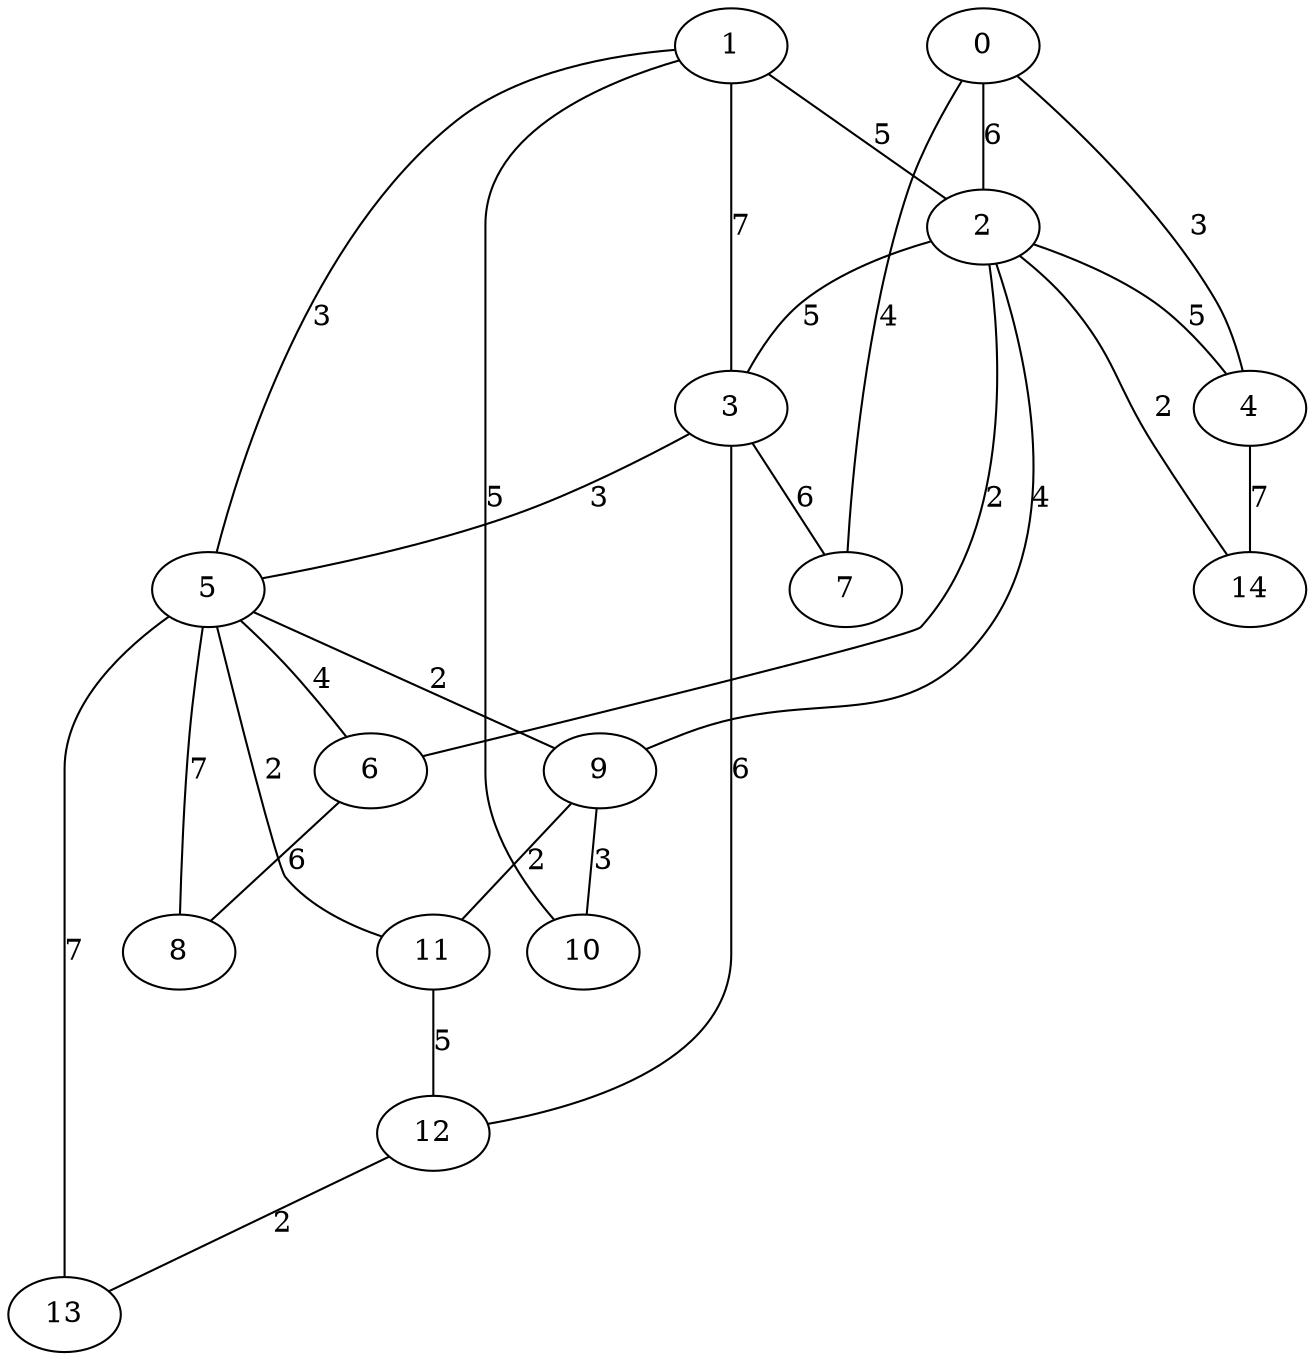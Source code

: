 graph g {
  0 [ habit = 8, size = 310, x = 2, y = 3 ]
  1 [ habit = 7, size = 298, x = 6, y = 5 ]
  2 [ habit = 6, size = 375, x = 5, y = 3 ]
  3 [ habit = 4, size = 104, x = 4, y = 6 ]
  4 [ habit = 2, size = 369, x = 3, y = 1 ]
  5 [ habit = 5, size = 117, x = 6, y = 7 ]
  6 [ habit = 6, size = 430, x = 7, y = 4 ]
  7 [ habit = 9, size = 288, x = 1, y = 5 ]
  8 [ habit = 1, size = 332, x = 10, y = 6 ]
  9 [ habit = 8, size = 266, x = 8, y = 5 ]
  10 [ base = 1, habit = 7, size = 342, x = 9, y = 4 ]
  11 [ habit = 8, size = 169, x = 7, y = 8 ]
  12 [ habit = 7, size = 118, x = 4, y = 9 ]
  13 [ habit = 5, size = 434, x = 6, y = 10 ]
  14 [ base = 2, habit = 6, size = 255, x = 6, y = 1 ]

  0 -- 2 [ label = 6, weight = 6 ]
  0 -- 4 [ label = 3, weight = 3 ]
  0 -- 7 [ label = 4, weight = 4 ]
  1 -- 3 [ label = 7, weight = 7 ]
  1 -- 2 [ label = 5, weight = 5 ]
  1 -- 5 [ label = 3, weight = 3 ]
  1 -- 10 [ label = 5, weight = 5 ]
  2 -- 14 [ label = 2, weight = 2 ]
  2 -- 6 [ label = 2, weight = 2 ]
  2 -- 4 [ label = 5, weight = 5 ]
  2 -- 3 [ label = 5, weight = 5 ]
  2 -- 9 [ label = 4, weight = 4 ]
  3 -- 7 [ label = 6, weight = 6 ]
  3 -- 5 [ label = 3, weight = 3 ]
  3 -- 12 [ label = 6, weight = 6 ]
  4 -- 14 [ label = 7, weight = 7 ]
  5 -- 13 [ label = 7, weight = 7 ]
  5 -- 11 [ label = 2, weight = 2 ]
  5 -- 9 [ label = 2, weight = 2 ]
  5 -- 6 [ label = 4, weight = 4 ]
  5 -- 8 [ label = 7, weight = 7 ]
  6 -- 8 [ label = 6, weight = 6 ]
  9 -- 11 [ label = 2, weight = 2 ]
  9 -- 10 [ label = 3, weight = 3 ]
  11 -- 12 [ label = 5, weight = 5 ]
  12 -- 13 [ label = 2, weight = 2 ]
}

